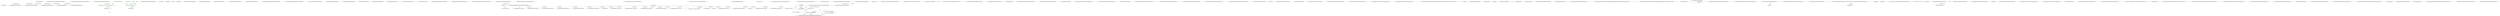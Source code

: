 digraph  {
d1 [cluster="Nancy.DefaultNancyBootstrapper.ConfigureApplicationContainer(TinyIoC.TinyIoCContainer)", color=green, community=0, label="this.AutoRegister(container)", prediction=0, span="25-25"];
d67 [label="Nancy.DefaultNancyBootstrapper", span=""];
d0 [cluster="Nancy.DefaultNancyBootstrapper.ConfigureApplicationContainer(TinyIoC.TinyIoCContainer)", label="Entry Nancy.DefaultNancyBootstrapper.ConfigureApplicationContainer(TinyIoC.TinyIoCContainer)", span="23-23"];
d2 [cluster="Nancy.DefaultNancyBootstrapper.ConfigureApplicationContainer(TinyIoC.TinyIoCContainer)", label="Exit Nancy.DefaultNancyBootstrapper.ConfigureApplicationContainer(TinyIoC.TinyIoCContainer)", span="23-23"];
d3 [cluster="Nancy.DefaultNancyBootstrapper.AutoRegister(TinyIoC.TinyIoCContainer)", label="Entry Nancy.DefaultNancyBootstrapper.AutoRegister(TinyIoC.TinyIoCContainer)", span="168-168"];
d55 [cluster="Nancy.DefaultNancyBootstrapper.AutoRegister(TinyIoC.TinyIoCContainer)", color=green, community=0, label="var assembly = typeof(NancyEngine).Assembly", prediction=1, span="170-170"];
d56 [cluster="Nancy.DefaultNancyBootstrapper.AutoRegister(TinyIoC.TinyIoCContainer)", color=green, community=0, label="var whitelist = new Type[] { }", prediction=1, span="172-172"];
d57 [cluster="Nancy.DefaultNancyBootstrapper.AutoRegister(TinyIoC.TinyIoCContainer)", color=green, community=0, label="container.AutoRegister(t => t.Assembly != assembly || whitelist.Any(wt => wt == t))", prediction=1, span="174-174"];
d61 [cluster="lambda expression", color=green, community=0, label="t.Assembly != assembly || whitelist.Any(wt => wt == t)", prediction=1, span="174-174"];
d58 [cluster="Nancy.DefaultNancyBootstrapper.AutoRegister(TinyIoC.TinyIoCContainer)", label="Exit Nancy.DefaultNancyBootstrapper.AutoRegister(TinyIoC.TinyIoCContainer)", span="168-168"];
d59 [cluster="Unk.AutoRegister", label="Entry Unk.AutoRegister", span=""];
d60 [cluster="lambda expression", label="Entry lambda expression", span="174-174"];
d68 [label=assembly, span=""];
d69 [label=whitelist, span=""];
d62 [cluster="lambda expression", label="Exit lambda expression", span="174-174"];
d63 [cluster="Unk.Any", label="Entry Unk.Any", span=""];
d64 [cluster="lambda expression", label="Entry lambda expression", span="174-174"];
d65 [cluster="lambda expression", color=green, community=0, label="wt == t", prediction=5, span="174-174"];
d70 [label="?", span=""];
d66 [cluster="lambda expression", label="Exit lambda expression", span="174-174"];
d5 [cluster="Nancy.DefaultNancyBootstrapper.GetEngineInternal()", label="return this.ApplicationContainer.Resolve<INancyEngine>();", span="34-34"];
d9 [cluster="Nancy.DefaultNancyBootstrapper.GetModuleKeyGenerator()", label="return this.ApplicationContainer.Resolve<IModuleKeyGenerator>();", span="43-43"];
d16 [cluster="Nancy.DefaultNancyBootstrapper.RegisterBootstrapperTypes(TinyIoC.TinyIoCContainer)", label="applicationContainer.Register<INancyModuleCatalog>(this)", span="63-63"];
d41 [cluster="Nancy.DefaultNancyBootstrapper.CreateRequestContainer()", label="return this.ApplicationContainer.GetChildContainer();", span="131-131"];
d45 [cluster="Nancy.DefaultNancyBootstrapper.GetStartupTasks()", label="return this.ApplicationContainer.ResolveAll<IStartup>(false);", span="140-140"];
d4 [cluster="Nancy.DefaultNancyBootstrapper.GetEngineInternal()", label="Entry Nancy.DefaultNancyBootstrapper.GetEngineInternal()", span="32-32"];
d6 [cluster="Nancy.DefaultNancyBootstrapper.GetEngineInternal()", label="Exit Nancy.DefaultNancyBootstrapper.GetEngineInternal()", span="32-32"];
d7 [cluster="TinyIoC.TinyIoCContainer.Resolve<ResolveType>()", label="Entry TinyIoC.TinyIoCContainer.Resolve<ResolveType>()", span="1119-1119"];
d8 [cluster="Nancy.DefaultNancyBootstrapper.GetModuleKeyGenerator()", label="Entry Nancy.DefaultNancyBootstrapper.GetModuleKeyGenerator()", span="41-41"];
d10 [cluster="Nancy.DefaultNancyBootstrapper.GetModuleKeyGenerator()", label="Exit Nancy.DefaultNancyBootstrapper.GetModuleKeyGenerator()", span="41-41"];
d15 [cluster="Nancy.DefaultNancyBootstrapper.RegisterBootstrapperTypes(TinyIoC.TinyIoCContainer)", label="Entry Nancy.DefaultNancyBootstrapper.RegisterBootstrapperTypes(TinyIoC.TinyIoCContainer)", span="61-61"];
d17 [cluster="Nancy.DefaultNancyBootstrapper.RegisterBootstrapperTypes(TinyIoC.TinyIoCContainer)", label="Exit Nancy.DefaultNancyBootstrapper.RegisterBootstrapperTypes(TinyIoC.TinyIoCContainer)", span="61-61"];
d18 [cluster="TinyIoC.TinyIoCContainer.Register<RegisterType>(RegisterType)", label="Entry TinyIoC.TinyIoCContainer.Register<RegisterType>(RegisterType)", span="877-877"];
d40 [cluster="Nancy.DefaultNancyBootstrapper.CreateRequestContainer()", label="Entry Nancy.DefaultNancyBootstrapper.CreateRequestContainer()", span="129-129"];
d42 [cluster="Nancy.DefaultNancyBootstrapper.CreateRequestContainer()", label="Exit Nancy.DefaultNancyBootstrapper.CreateRequestContainer()", span="129-129"];
d43 [cluster="TinyIoC.TinyIoCContainer.GetChildContainer()", label="Entry TinyIoC.TinyIoCContainer.GetChildContainer()", span="647-647"];
d44 [cluster="Nancy.DefaultNancyBootstrapper.GetStartupTasks()", label="Entry Nancy.DefaultNancyBootstrapper.GetStartupTasks()", span="138-138"];
d46 [cluster="Nancy.DefaultNancyBootstrapper.GetStartupTasks()", label="Exit Nancy.DefaultNancyBootstrapper.GetStartupTasks()", span="138-138"];
d47 [cluster="TinyIoC.TinyIoCContainer.ResolveAll<ResolveType>(bool)", label="Entry TinyIoC.TinyIoCContainer.ResolveAll<ResolveType>(bool)", span="1870-1870"];
d49 [cluster="Nancy.DefaultNancyBootstrapper.GetAllModules(TinyIoC.TinyIoCContainer)", label="return container.ResolveAll<NancyModule>(false);", span="150-150"];
d48 [cluster="Nancy.DefaultNancyBootstrapper.GetAllModules(TinyIoC.TinyIoCContainer)", label="Entry Nancy.DefaultNancyBootstrapper.GetAllModules(TinyIoC.TinyIoCContainer)", span="148-148"];
d50 [cluster="Nancy.DefaultNancyBootstrapper.GetAllModules(TinyIoC.TinyIoCContainer)", label="Exit Nancy.DefaultNancyBootstrapper.GetAllModules(TinyIoC.TinyIoCContainer)", span="148-148"];
m0_14 [cluster="Nancy.Testing.Browser.Delete(Nancy.Url, System.Action<Nancy.Testing.BrowserContext>)", file="TinyIoC.cs", label="Entry Nancy.Testing.Browser.Delete(Nancy.Url, System.Action<Nancy.Testing.BrowserContext>)", span="63-63"];
m0_15 [cluster="Nancy.Testing.Browser.Delete(Nancy.Url, System.Action<Nancy.Testing.BrowserContext>)", file="TinyIoC.cs", label="return this.HandleRequest(''DELETE'', url, browserContext);", span="65-65"];
m0_16 [cluster="Nancy.Testing.Browser.Delete(Nancy.Url, System.Action<Nancy.Testing.BrowserContext>)", file="TinyIoC.cs", label="Exit Nancy.Testing.Browser.Delete(Nancy.Url, System.Action<Nancy.Testing.BrowserContext>)", span="63-63"];
m0_18 [cluster="Nancy.Testing.Browser.Get(string, System.Action<Nancy.Testing.BrowserContext>)", file="TinyIoC.cs", label="Entry Nancy.Testing.Browser.Get(string, System.Action<Nancy.Testing.BrowserContext>)", span="74-74"];
m0_19 [cluster="Nancy.Testing.Browser.Get(string, System.Action<Nancy.Testing.BrowserContext>)", file="TinyIoC.cs", label="return this.HandleRequest(''GET'', path, browserContext);", span="76-76"];
m0_20 [cluster="Nancy.Testing.Browser.Get(string, System.Action<Nancy.Testing.BrowserContext>)", file="TinyIoC.cs", label="Exit Nancy.Testing.Browser.Get(string, System.Action<Nancy.Testing.BrowserContext>)", span="74-74"];
m0_61 [cluster="Nancy.INancyEngine.HandleRequest(Nancy.Request)", file="TinyIoC.cs", label="Entry Nancy.INancyEngine.HandleRequest(Nancy.Request)", span="15-15"];
m0_70 [cluster="System.Uri.Uri(string)", file="TinyIoC.cs", label="Entry System.Uri.Uri(string)", span="0-0"];
m0_45 [cluster="Nancy.Testing.Browser.Post(Nancy.Url, System.Action<Nancy.Testing.BrowserContext>)", file="TinyIoC.cs", label="Entry Nancy.Testing.Browser.Post(Nancy.Url, System.Action<Nancy.Testing.BrowserContext>)", span="173-173"];
m0_46 [cluster="Nancy.Testing.Browser.Post(Nancy.Url, System.Action<Nancy.Testing.BrowserContext>)", file="TinyIoC.cs", label="return this.HandleRequest(''POST'', url, browserContext);", span="175-175"];
m0_47 [cluster="Nancy.Testing.Browser.Post(Nancy.Url, System.Action<Nancy.Testing.BrowserContext>)", file="TinyIoC.cs", label="Exit Nancy.Testing.Browser.Post(Nancy.Url, System.Action<Nancy.Testing.BrowserContext>)", span="173-173"];
m0_88 [cluster="string.Format(string, object, object)", file="TinyIoC.cs", label="Entry string.Format(string, object, object)", span="0-0"];
m0_98 [cluster="Nancy.Testing.Browser.BuildRequestBody(Nancy.Testing.IBrowserContextValues)", file="TinyIoC.cs", label="Entry Nancy.Testing.Browser.BuildRequestBody(Nancy.Testing.IBrowserContextValues)", span="259-259"];
m0_99 [cluster="Nancy.Testing.Browser.BuildRequestBody(Nancy.Testing.IBrowserContextValues)", file="TinyIoC.cs", label="contextValues.Body != null", span="261-261"];
m0_101 [cluster="Nancy.Testing.Browser.BuildRequestBody(Nancy.Testing.IBrowserContextValues)", file="TinyIoC.cs", label="var useFormValues = !String.IsNullOrEmpty(contextValues.FormValues)", span="266-266"];
m0_102 [cluster="Nancy.Testing.Browser.BuildRequestBody(Nancy.Testing.IBrowserContextValues)", file="TinyIoC.cs", label="var bodyContents = useFormValues ? contextValues.FormValues : contextValues.BodyString", span="267-267"];
m0_104 [cluster="Nancy.Testing.Browser.BuildRequestBody(Nancy.Testing.IBrowserContextValues)", file="TinyIoC.cs", label="useFormValues && !contextValues.Headers.ContainsKey(''Content-Type'')", span="270-270"];
m0_105 [cluster="Nancy.Testing.Browser.BuildRequestBody(Nancy.Testing.IBrowserContextValues)", file="TinyIoC.cs", label="contextValues.Headers[''Content-Type''] = new[] { ''application/x-www-form-urlencoded'' }", span="272-272"];
m0_106 [cluster="Nancy.Testing.Browser.BuildRequestBody(Nancy.Testing.IBrowserContextValues)", file="TinyIoC.cs", label="contextValues.Body = new MemoryStream(bodyBytes)", span="275-275"];
m0_100 [cluster="Nancy.Testing.Browser.BuildRequestBody(Nancy.Testing.IBrowserContextValues)", file="TinyIoC.cs", label="return;", span="263-263"];
m0_103 [cluster="Nancy.Testing.Browser.BuildRequestBody(Nancy.Testing.IBrowserContextValues)", file="TinyIoC.cs", label="var bodyBytes = bodyContents != null ? Encoding.UTF8.GetBytes(bodyContents) : new byte[] { }", span="268-268"];
m0_107 [cluster="Nancy.Testing.Browser.BuildRequestBody(Nancy.Testing.IBrowserContextValues)", file="TinyIoC.cs", label="Exit Nancy.Testing.Browser.BuildRequestBody(Nancy.Testing.IBrowserContextValues)", span="259-259"];
m0_127 [cluster="Nancy.IO.RequestStream.FromStream(System.IO.Stream, long, bool)", file="TinyIoC.cs", label="Entry Nancy.IO.RequestStream.FromStream(System.IO.Stream, long, bool)", span="273-273"];
m0_129 [cluster="string.IsNullOrWhiteSpace(string)", file="TinyIoC.cs", label="Entry string.IsNullOrWhiteSpace(string)", span="0-0"];
m0_42 [cluster="Nancy.Testing.Browser.Post(string, System.Action<Nancy.Testing.BrowserContext>)", file="TinyIoC.cs", label="Entry Nancy.Testing.Browser.Post(string, System.Action<Nancy.Testing.BrowserContext>)", span="162-162"];
m0_43 [cluster="Nancy.Testing.Browser.Post(string, System.Action<Nancy.Testing.BrowserContext>)", file="TinyIoC.cs", label="return this.HandleRequest(''POST'', path, browserContext);", span="164-164"];
m0_44 [cluster="Nancy.Testing.Browser.Post(string, System.Action<Nancy.Testing.BrowserContext>)", file="TinyIoC.cs", label="Exit Nancy.Testing.Browser.Post(string, System.Action<Nancy.Testing.BrowserContext>)", span="162-162"];
m0_74 [cluster="Nancy.Testing.BrowserContext.HttpRequest()", file="TinyIoC.cs", label="Entry Nancy.Testing.BrowserContext.HttpRequest()", span="148-148"];
m0_10 [cluster="Nancy.Testing.Browser.Delete(string, System.Action<Nancy.Testing.BrowserContext>)", file="TinyIoC.cs", label="Entry Nancy.Testing.Browser.Delete(string, System.Action<Nancy.Testing.BrowserContext>)", span="52-52"];
m0_11 [cluster="Nancy.Testing.Browser.Delete(string, System.Action<Nancy.Testing.BrowserContext>)", file="TinyIoC.cs", label="return this.HandleRequest(''DELETE'', path, browserContext);", span="54-54"];
m0_12 [cluster="Nancy.Testing.Browser.Delete(string, System.Action<Nancy.Testing.BrowserContext>)", file="TinyIoC.cs", label="Exit Nancy.Testing.Browser.Delete(string, System.Action<Nancy.Testing.BrowserContext>)", span="52-52"];
m0_110 [cluster="System.IO.MemoryStream.MemoryStream(byte[])", file="TinyIoC.cs", label="Entry System.IO.MemoryStream.MemoryStream(byte[])", span="0-0"];
m0_33 [cluster="Nancy.Testing.Browser.Options(Nancy.Url, System.Action<Nancy.Testing.BrowserContext>)", file="TinyIoC.cs", label="Entry Nancy.Testing.Browser.Options(Nancy.Url, System.Action<Nancy.Testing.BrowserContext>)", span="129-129"];
m0_34 [cluster="Nancy.Testing.Browser.Options(Nancy.Url, System.Action<Nancy.Testing.BrowserContext>)", file="TinyIoC.cs", label="return this.HandleRequest(''OPTIONS'', url, browserContext);", span="131-131"];
m0_35 [cluster="Nancy.Testing.Browser.Options(Nancy.Url, System.Action<Nancy.Testing.BrowserContext>)", file="TinyIoC.cs", label="Exit Nancy.Testing.Browser.Options(Nancy.Url, System.Action<Nancy.Testing.BrowserContext>)", span="129-129"];
m0_24 [cluster="Nancy.Testing.Browser.Head(string, System.Action<Nancy.Testing.BrowserContext>)", file="TinyIoC.cs", label="Entry Nancy.Testing.Browser.Head(string, System.Action<Nancy.Testing.BrowserContext>)", span="96-96"];
m0_25 [cluster="Nancy.Testing.Browser.Head(string, System.Action<Nancy.Testing.BrowserContext>)", file="TinyIoC.cs", label="return this.HandleRequest(''HEAD'', path, browserContext);", span="98-98"];
m0_26 [cluster="Nancy.Testing.Browser.Head(string, System.Action<Nancy.Testing.BrowserContext>)", file="TinyIoC.cs", label="Exit Nancy.Testing.Browser.Head(string, System.Action<Nancy.Testing.BrowserContext>)", span="96-96"];
m0_60 [cluster="Nancy.Testing.BrowserResponse.BrowserResponse(Nancy.NancyContext, Nancy.Testing.Browser)", file="TinyIoC.cs", label="Entry Nancy.Testing.BrowserResponse.BrowserResponse(Nancy.NancyContext, Nancy.Testing.Browser)", span="22-22"];
m0_68 [cluster="System.Uri.IsWellFormedUriString(string, System.UriKind)", file="TinyIoC.cs", label="Entry System.Uri.IsWellFormedUriString(string, System.UriKind)", span="0-0"];
m0_69 [cluster="Nancy.Url.Url()", file="TinyIoC.cs", label="Entry Nancy.Url.Url()", span="17-17"];
m0_81 [cluster="System.Collections.Generic.IEnumerable<TSource>.Any<TSource>()", file="TinyIoC.cs", label="Entry System.Collections.Generic.IEnumerable<TSource>.Any<TSource>()", span="0-0"];
m0_87 [cluster="Nancy.Helpers.HttpUtility.UrlEncode(string)", file="TinyIoC.cs", label="Entry Nancy.Helpers.HttpUtility.UrlEncode(string)", span="378-378"];
m0_97 [cluster="System.Collections.Generic.IDictionary<TKey, TValue>.Remove(TKey)", file="TinyIoC.cs", label="Entry System.Collections.Generic.IDictionary<TKey, TValue>.Remove(TKey)", span="0-0"];
m0_48 [cluster="Nancy.Testing.Browser.Put(string, System.Action<Nancy.Testing.BrowserContext>)", file="TinyIoC.cs", label="Entry Nancy.Testing.Browser.Put(string, System.Action<Nancy.Testing.BrowserContext>)", span="184-184"];
m0_49 [cluster="Nancy.Testing.Browser.Put(string, System.Action<Nancy.Testing.BrowserContext>)", file="TinyIoC.cs", label="return this.HandleRequest(''PUT'', path, browserContext);", span="186-186"];
m0_50 [cluster="Nancy.Testing.Browser.Put(string, System.Action<Nancy.Testing.BrowserContext>)", file="TinyIoC.cs", label="Exit Nancy.Testing.Browser.Put(string, System.Action<Nancy.Testing.BrowserContext>)", span="184-184"];
m0_39 [cluster="Nancy.Testing.Browser.Patch(Nancy.Url, System.Action<Nancy.Testing.BrowserContext>)", file="TinyIoC.cs", label="Entry Nancy.Testing.Browser.Patch(Nancy.Url, System.Action<Nancy.Testing.BrowserContext>)", span="151-151"];
m0_40 [cluster="Nancy.Testing.Browser.Patch(Nancy.Url, System.Action<Nancy.Testing.BrowserContext>)", file="TinyIoC.cs", label="return this.HandleRequest(''PATCH'', url, browserContext);", span="153-153"];
m0_41 [cluster="Nancy.Testing.Browser.Patch(Nancy.Url, System.Action<Nancy.Testing.BrowserContext>)", file="TinyIoC.cs", label="Exit Nancy.Testing.Browser.Patch(Nancy.Url, System.Action<Nancy.Testing.BrowserContext>)", span="151-151"];
m0_130 [cluster="Nancy.Request.Request(string, Nancy.Url, Nancy.IO.RequestStream, System.Collections.Generic.IDictionary<string, System.Collections.Generic.IEnumerable<string>>, string, byte[])", file="TinyIoC.cs", label="Entry Nancy.Request.Request(string, Nancy.Url, Nancy.IO.RequestStream, System.Collections.Generic.IDictionary<string, System.Collections.Generic.IEnumerable<string>>, string, byte[])", span="44-44"];
m0_83 [cluster="Unk.Header", file="TinyIoC.cs", label="Entry Unk.Header", span=""];
m0_9 [cluster="Nancy.Bootstrapper.INancyBootstrapper.GetEngine()", file="TinyIoC.cs", label="Entry Nancy.Bootstrapper.INancyBootstrapper.GetEngine()", span="18-18"];
m0_126 [cluster="System.Action<T>.Invoke(T)", file="TinyIoC.cs", label="Entry System.Action<T>.Invoke(T)", span="0-0"];
m0_82 [cluster="Unk.Aggregate", file="TinyIoC.cs", label="Entry Unk.Aggregate", span=""];
m0_62 [cluster="Nancy.Testing.Browser.CaptureCookies(Nancy.Testing.BrowserResponse)", file="TinyIoC.cs", label="Entry Nancy.Testing.Browser.CaptureCookies(Nancy.Testing.BrowserResponse)", span="239-239"];
m0_89 [cluster="Nancy.Testing.Browser.CaptureCookies(Nancy.Testing.BrowserResponse)", file="TinyIoC.cs", label="response.Cookies == null || !response.Cookies.Any()", span="241-241"];
m0_91 [cluster="Nancy.Testing.Browser.CaptureCookies(Nancy.Testing.BrowserResponse)", file="TinyIoC.cs", label="response.Cookies", span="246-246"];
m0_90 [cluster="Nancy.Testing.Browser.CaptureCookies(Nancy.Testing.BrowserResponse)", file="TinyIoC.cs", label="return;", span="243-243"];
m0_92 [cluster="Nancy.Testing.Browser.CaptureCookies(Nancy.Testing.BrowserResponse)", file="TinyIoC.cs", label="string.IsNullOrEmpty(cookie.Value)", span="248-248"];
m0_93 [cluster="Nancy.Testing.Browser.CaptureCookies(Nancy.Testing.BrowserResponse)", file="TinyIoC.cs", label="this.cookies.Remove(cookie.Name)", span="250-250"];
m0_94 [cluster="Nancy.Testing.Browser.CaptureCookies(Nancy.Testing.BrowserResponse)", file="TinyIoC.cs", label="this.cookies[cookie.Name] = cookie.Value", span="254-254"];
m0_95 [cluster="Nancy.Testing.Browser.CaptureCookies(Nancy.Testing.BrowserResponse)", file="TinyIoC.cs", label="Exit Nancy.Testing.Browser.CaptureCookies(Nancy.Testing.BrowserResponse)", span="239-239"];
m0_8 [cluster="Nancy.Bootstrapper.INancyBootstrapper.Initialise()", file="TinyIoC.cs", label="Entry Nancy.Bootstrapper.INancyBootstrapper.Initialise()", span="12-12"];
m0_128 [cluster="System.Security.Cryptography.X509Certificates.X509Certificate.GetRawCertData()", file="TinyIoC.cs", label="Entry System.Security.Cryptography.X509Certificates.X509Certificate.GetRawCertData()", span="0-0"];
m0_0 [cluster="Nancy.Testing.Browser.Browser(System.Action<Nancy.Testing.ConfigurableBootstrapper.ConfigurableBootstrapperConfigurator>, System.Action<Nancy.Testing.BrowserContext>)", file="TinyIoC.cs", label="Entry Nancy.Testing.Browser.Browser(System.Action<Nancy.Testing.ConfigurableBootstrapper.ConfigurableBootstrapperConfigurator>, System.Action<Nancy.Testing.BrowserContext>)", span="28-28"];
m0_1 [cluster="Nancy.Testing.Browser.Browser(System.Action<Nancy.Testing.ConfigurableBootstrapper.ConfigurableBootstrapperConfigurator>, System.Action<Nancy.Testing.BrowserContext>)", file="TinyIoC.cs", label="Exit Nancy.Testing.Browser.Browser(System.Action<Nancy.Testing.ConfigurableBootstrapper.ConfigurableBootstrapperConfigurator>, System.Action<Nancy.Testing.BrowserContext>)", span="28-28"];
m0_96 [cluster="string.IsNullOrEmpty(string)", file="TinyIoC.cs", label="Entry string.IsNullOrEmpty(string)", span="0-0"];
m0_13 [cluster="Nancy.Testing.Browser.HandleRequest(string, string, System.Action<Nancy.Testing.BrowserContext>)", file="TinyIoC.cs", label="Entry Nancy.Testing.Browser.HandleRequest(string, string, System.Action<Nancy.Testing.BrowserContext>)", span="213-213"];
m0_65 [cluster="Nancy.Testing.Browser.HandleRequest(string, string, System.Action<Nancy.Testing.BrowserContext>)", file="TinyIoC.cs", label="var url = Uri.IsWellFormedUriString(path, UriKind.Relative)\r\n                          ? new Url {Path = path}\r\n                          : (Url)new Uri(path)", span="215-217"];
m0_66 [cluster="Nancy.Testing.Browser.HandleRequest(string, string, System.Action<Nancy.Testing.BrowserContext>)", file="TinyIoC.cs", label="return HandleRequest(method, url, browserContext);", span="219-219"];
m0_67 [cluster="Nancy.Testing.Browser.HandleRequest(string, string, System.Action<Nancy.Testing.BrowserContext>)", file="TinyIoC.cs", label="Exit Nancy.Testing.Browser.HandleRequest(string, string, System.Action<Nancy.Testing.BrowserContext>)", span="213-213"];
m0_17 [cluster="Nancy.Testing.Browser.HandleRequest(string, Nancy.Url, System.Action<Nancy.Testing.BrowserContext>)", file="TinyIoC.cs", label="Entry Nancy.Testing.Browser.HandleRequest(string, Nancy.Url, System.Action<Nancy.Testing.BrowserContext>)", span="201-201"];
m0_54 [cluster="Nancy.Testing.Browser.HandleRequest(string, Nancy.Url, System.Action<Nancy.Testing.BrowserContext>)", file="TinyIoC.cs", label="var request =\r\n                CreateRequest(method, url, browserContext ?? (with => {}))", span="203-204"];
m0_55 [cluster="Nancy.Testing.Browser.HandleRequest(string, Nancy.Url, System.Action<Nancy.Testing.BrowserContext>)", file="TinyIoC.cs", label="var response = new BrowserResponse(this.engine.HandleRequest(request), this)", span="206-206"];
m0_56 [cluster="Nancy.Testing.Browser.HandleRequest(string, Nancy.Url, System.Action<Nancy.Testing.BrowserContext>)", file="TinyIoC.cs", label="this.CaptureCookies(response)", span="208-208"];
m0_57 [cluster="Nancy.Testing.Browser.HandleRequest(string, Nancy.Url, System.Action<Nancy.Testing.BrowserContext>)", file="TinyIoC.cs", label="return response;", span="210-210"];
m0_58 [cluster="Nancy.Testing.Browser.HandleRequest(string, Nancy.Url, System.Action<Nancy.Testing.BrowserContext>)", file="TinyIoC.cs", label="Exit Nancy.Testing.Browser.HandleRequest(string, Nancy.Url, System.Action<Nancy.Testing.BrowserContext>)", span="201-201"];
m0_109 [cluster="System.Collections.Generic.IDictionary<TKey, TValue>.ContainsKey(TKey)", file="TinyIoC.cs", label="Entry System.Collections.Generic.IDictionary<TKey, TValue>.ContainsKey(TKey)", span="0-0"];
m0_84 [cluster="lambda expression", file="TinyIoC.cs", label="Entry lambda expression", span="234-234"];
m0_63 [cluster="lambda expression", file="TinyIoC.cs", label="Entry lambda expression", span="204-204"];
m0_64 [cluster="lambda expression", file="TinyIoC.cs", label="Exit lambda expression", span="204-204"];
m0_85 [cluster="lambda expression", file="TinyIoC.cs", label="current + string.Format(''{0}={1};'', HttpUtility.UrlEncode(cookie.Key), HttpUtility.UrlEncode(cookie.Value))", span="234-234"];
m0_86 [cluster="lambda expression", file="TinyIoC.cs", label="Exit lambda expression", span="234-234"];
m0_75 [cluster="Nancy.Testing.Browser.SetCookies(Nancy.Testing.BrowserContext)", file="TinyIoC.cs", label="Entry Nancy.Testing.Browser.SetCookies(Nancy.Testing.BrowserContext)", span="227-227"];
m0_76 [cluster="Nancy.Testing.Browser.SetCookies(Nancy.Testing.BrowserContext)", file="TinyIoC.cs", label="!this.cookies.Any()", span="229-229"];
m0_79 [cluster="Nancy.Testing.Browser.SetCookies(Nancy.Testing.BrowserContext)", file="TinyIoC.cs", label="context.Header(''Cookie'', cookieString)", span="236-236"];
m0_77 [cluster="Nancy.Testing.Browser.SetCookies(Nancy.Testing.BrowserContext)", file="TinyIoC.cs", label="return;", span="231-231"];
m0_78 [cluster="Nancy.Testing.Browser.SetCookies(Nancy.Testing.BrowserContext)", file="TinyIoC.cs", label="var cookieString = this.cookies.Aggregate(string.Empty, (current, cookie) => current + string.Format(''{0}={1};'', HttpUtility.UrlEncode(cookie.Key), HttpUtility.UrlEncode(cookie.Value)))", span="234-234"];
m0_80 [cluster="Nancy.Testing.Browser.SetCookies(Nancy.Testing.BrowserContext)", file="TinyIoC.cs", label="Exit Nancy.Testing.Browser.SetCookies(Nancy.Testing.BrowserContext)", span="227-227"];
m0_71 [cluster="Nancy.Testing.Browser.DefaultBrowserContext(Nancy.Testing.BrowserContext)", file="TinyIoC.cs", label="Entry Nancy.Testing.Browser.DefaultBrowserContext(Nancy.Testing.BrowserContext)", span="222-222"];
m0_72 [cluster="Nancy.Testing.Browser.DefaultBrowserContext(Nancy.Testing.BrowserContext)", file="TinyIoC.cs", label="context.HttpRequest()", span="224-224"];
m0_73 [cluster="Nancy.Testing.Browser.DefaultBrowserContext(Nancy.Testing.BrowserContext)", file="TinyIoC.cs", label="Exit Nancy.Testing.Browser.DefaultBrowserContext(Nancy.Testing.BrowserContext)", span="222-222"];
m0_21 [cluster="Nancy.Testing.Browser.Get(Nancy.Url, System.Action<Nancy.Testing.BrowserContext>)", file="TinyIoC.cs", label="Entry Nancy.Testing.Browser.Get(Nancy.Url, System.Action<Nancy.Testing.BrowserContext>)", span="85-85"];
m0_22 [cluster="Nancy.Testing.Browser.Get(Nancy.Url, System.Action<Nancy.Testing.BrowserContext>)", file="TinyIoC.cs", label="return this.HandleRequest(''GET'', url, browserContext);", span="87-87"];
m0_23 [cluster="Nancy.Testing.Browser.Get(Nancy.Url, System.Action<Nancy.Testing.BrowserContext>)", file="TinyIoC.cs", label="Exit Nancy.Testing.Browser.Get(Nancy.Url, System.Action<Nancy.Testing.BrowserContext>)", span="85-85"];
m0_108 [cluster="System.Text.Encoding.GetBytes(string)", file="TinyIoC.cs", label="Entry System.Text.Encoding.GetBytes(string)", span="0-0"];
m0_30 [cluster="Nancy.Testing.Browser.Options(string, System.Action<Nancy.Testing.BrowserContext>)", file="TinyIoC.cs", label="Entry Nancy.Testing.Browser.Options(string, System.Action<Nancy.Testing.BrowserContext>)", span="118-118"];
m0_31 [cluster="Nancy.Testing.Browser.Options(string, System.Action<Nancy.Testing.BrowserContext>)", file="TinyIoC.cs", label="return this.HandleRequest(''OPTIONS'', path, browserContext);", span="120-120"];
m0_32 [cluster="Nancy.Testing.Browser.Options(string, System.Action<Nancy.Testing.BrowserContext>)", file="TinyIoC.cs", label="Exit Nancy.Testing.Browser.Options(string, System.Action<Nancy.Testing.BrowserContext>)", span="118-118"];
m0_59 [cluster="Nancy.Testing.Browser.CreateRequest(string, Nancy.Url, System.Action<Nancy.Testing.BrowserContext>)", file="TinyIoC.cs", label="Entry Nancy.Testing.Browser.CreateRequest(string, Nancy.Url, System.Action<Nancy.Testing.BrowserContext>)", span="278-278"];
m0_111 [cluster="Nancy.Testing.Browser.CreateRequest(string, Nancy.Url, System.Action<Nancy.Testing.BrowserContext>)", file="TinyIoC.cs", label="var context =\r\n                new BrowserContext()", span="280-281"];
m0_114 [cluster="Nancy.Testing.Browser.CreateRequest(string, Nancy.Url, System.Action<Nancy.Testing.BrowserContext>)", file="TinyIoC.cs", label="browserContext.Invoke(context)", span="286-286"];
m0_119 [cluster="Nancy.Testing.Browser.CreateRequest(string, Nancy.Url, System.Action<Nancy.Testing.BrowserContext>)", file="TinyIoC.cs", label="var requestUrl = url", span="300-300"];
m0_122 [cluster="Nancy.Testing.Browser.CreateRequest(string, Nancy.Url, System.Action<Nancy.Testing.BrowserContext>)", file="TinyIoC.cs", label="requestUrl.Query = string.IsNullOrWhiteSpace(url.Query) ? (contextValues.QueryString ?? string.Empty) : url.Query", span="303-303"];
m0_123 [cluster="Nancy.Testing.Browser.CreateRequest(string, Nancy.Url, System.Action<Nancy.Testing.BrowserContext>)", file="TinyIoC.cs", label="return new Request(method, requestUrl, requestStream, contextValues.Headers, contextValues.UserHostAddress, certBytes);", span="305-305"];
m0_112 [cluster="Nancy.Testing.Browser.CreateRequest(string, Nancy.Url, System.Action<Nancy.Testing.BrowserContext>)", file="TinyIoC.cs", label="this.SetCookies(context)", span="283-283"];
m0_113 [cluster="Nancy.Testing.Browser.CreateRequest(string, Nancy.Url, System.Action<Nancy.Testing.BrowserContext>)", file="TinyIoC.cs", label="defaultBrowserContext.Invoke(context)", span="285-285"];
m0_115 [cluster="Nancy.Testing.Browser.CreateRequest(string, Nancy.Url, System.Action<Nancy.Testing.BrowserContext>)", file="TinyIoC.cs", label="var contextValues =\r\n                (IBrowserContextValues)context", span="288-289"];
m0_116 [cluster="Nancy.Testing.Browser.CreateRequest(string, Nancy.Url, System.Action<Nancy.Testing.BrowserContext>)", file="TinyIoC.cs", label="BuildRequestBody(contextValues)", span="291-291"];
m0_117 [cluster="Nancy.Testing.Browser.CreateRequest(string, Nancy.Url, System.Action<Nancy.Testing.BrowserContext>)", file="TinyIoC.cs", label="var requestStream =\r\n                RequestStream.FromStream(contextValues.Body, 0, true)", span="293-294"];
m0_118 [cluster="Nancy.Testing.Browser.CreateRequest(string, Nancy.Url, System.Action<Nancy.Testing.BrowserContext>)", file="TinyIoC.cs", label="var certBytes = (contextValues.ClientCertificate == null) ?\r\n                new byte[] { } :\r\n                contextValues.ClientCertificate.GetRawCertData()", span="296-298"];
m0_120 [cluster="Nancy.Testing.Browser.CreateRequest(string, Nancy.Url, System.Action<Nancy.Testing.BrowserContext>)", file="TinyIoC.cs", label="requestUrl.Scheme = string.IsNullOrWhiteSpace(contextValues.Protocol) ? requestUrl.Scheme : contextValues.Protocol", span="301-301"];
m0_121 [cluster="Nancy.Testing.Browser.CreateRequest(string, Nancy.Url, System.Action<Nancy.Testing.BrowserContext>)", file="TinyIoC.cs", label="requestUrl.HostName = string.IsNullOrWhiteSpace(contextValues.HostName) ? requestUrl.HostName : contextValues.HostName", span="302-302"];
m0_124 [cluster="Nancy.Testing.Browser.CreateRequest(string, Nancy.Url, System.Action<Nancy.Testing.BrowserContext>)", file="TinyIoC.cs", label="Exit Nancy.Testing.Browser.CreateRequest(string, Nancy.Url, System.Action<Nancy.Testing.BrowserContext>)", span="278-278"];
m0_27 [cluster="Nancy.Testing.Browser.Head(Nancy.Url, System.Action<Nancy.Testing.BrowserContext>)", file="TinyIoC.cs", label="Entry Nancy.Testing.Browser.Head(Nancy.Url, System.Action<Nancy.Testing.BrowserContext>)", span="107-107"];
m0_28 [cluster="Nancy.Testing.Browser.Head(Nancy.Url, System.Action<Nancy.Testing.BrowserContext>)", file="TinyIoC.cs", label="return this.HandleRequest(''HEAD'', url, browserContext);", span="109-109"];
m0_29 [cluster="Nancy.Testing.Browser.Head(Nancy.Url, System.Action<Nancy.Testing.BrowserContext>)", file="TinyIoC.cs", label="Exit Nancy.Testing.Browser.Head(Nancy.Url, System.Action<Nancy.Testing.BrowserContext>)", span="107-107"];
m0_125 [cluster="Nancy.Testing.BrowserContext.BrowserContext()", file="TinyIoC.cs", label="Entry Nancy.Testing.BrowserContext.BrowserContext()", span="19-19"];
m0_36 [cluster="Nancy.Testing.Browser.Patch(string, System.Action<Nancy.Testing.BrowserContext>)", file="TinyIoC.cs", label="Entry Nancy.Testing.Browser.Patch(string, System.Action<Nancy.Testing.BrowserContext>)", span="140-140"];
m0_37 [cluster="Nancy.Testing.Browser.Patch(string, System.Action<Nancy.Testing.BrowserContext>)", file="TinyIoC.cs", label="return this.HandleRequest(''PATCH'', path, browserContext);", span="142-142"];
m0_38 [cluster="Nancy.Testing.Browser.Patch(string, System.Action<Nancy.Testing.BrowserContext>)", file="TinyIoC.cs", label="Exit Nancy.Testing.Browser.Patch(string, System.Action<Nancy.Testing.BrowserContext>)", span="140-140"];
m0_2 [cluster="Nancy.Testing.Browser.Browser(Nancy.Bootstrapper.INancyBootstrapper, System.Action<Nancy.Testing.BrowserContext>)", file="TinyIoC.cs", label="Entry Nancy.Testing.Browser.Browser(Nancy.Bootstrapper.INancyBootstrapper, System.Action<Nancy.Testing.BrowserContext>)", span="38-38"];
m0_3 [cluster="Nancy.Testing.Browser.Browser(Nancy.Bootstrapper.INancyBootstrapper, System.Action<Nancy.Testing.BrowserContext>)", file="TinyIoC.cs", label="this.bootstrapper = bootstrapper", span="40-40"];
m0_6 [cluster="Nancy.Testing.Browser.Browser(Nancy.Bootstrapper.INancyBootstrapper, System.Action<Nancy.Testing.BrowserContext>)", file="TinyIoC.cs", label="this.defaultBrowserContext = defaults ?? this.DefaultBrowserContext", span="43-43"];
m0_4 [cluster="Nancy.Testing.Browser.Browser(Nancy.Bootstrapper.INancyBootstrapper, System.Action<Nancy.Testing.BrowserContext>)", file="TinyIoC.cs", label="this.bootstrapper.Initialise()", span="41-41"];
m0_5 [cluster="Nancy.Testing.Browser.Browser(Nancy.Bootstrapper.INancyBootstrapper, System.Action<Nancy.Testing.BrowserContext>)", file="TinyIoC.cs", label="this.engine = this.bootstrapper.GetEngine()", span="42-42"];
m0_7 [cluster="Nancy.Testing.Browser.Browser(Nancy.Bootstrapper.INancyBootstrapper, System.Action<Nancy.Testing.BrowserContext>)", file="TinyIoC.cs", label="Exit Nancy.Testing.Browser.Browser(Nancy.Bootstrapper.INancyBootstrapper, System.Action<Nancy.Testing.BrowserContext>)", span="38-38"];
m0_51 [cluster="Nancy.Testing.Browser.Put(Nancy.Url, System.Action<Nancy.Testing.BrowserContext>)", file="TinyIoC.cs", label="Entry Nancy.Testing.Browser.Put(Nancy.Url, System.Action<Nancy.Testing.BrowserContext>)", span="196-196"];
m0_52 [cluster="Nancy.Testing.Browser.Put(Nancy.Url, System.Action<Nancy.Testing.BrowserContext>)", file="TinyIoC.cs", label="return this.HandleRequest(''PUT'', url, browserContext);", span="198-198"];
m0_53 [cluster="Nancy.Testing.Browser.Put(Nancy.Url, System.Action<Nancy.Testing.BrowserContext>)", file="TinyIoC.cs", label="Exit Nancy.Testing.Browser.Put(Nancy.Url, System.Action<Nancy.Testing.BrowserContext>)", span="196-196"];
m0_131 [file="TinyIoC.cs", label="Nancy.Testing.Browser", span=""];
d67 -> d1  [color=green, key=1, label="Nancy.DefaultNancyBootstrapper", style=dashed];
d67 -> d5  [color=darkseagreen4, key=1, label="Nancy.DefaultNancyBootstrapper", style=dashed];
d67 -> d9  [color=darkseagreen4, key=1, label="Nancy.DefaultNancyBootstrapper", style=dashed];
d67 -> d16  [color=darkseagreen4, key=1, label="Nancy.DefaultNancyBootstrapper", style=dashed];
d67 -> d41  [color=darkseagreen4, key=1, label="Nancy.DefaultNancyBootstrapper", style=dashed];
d67 -> d45  [color=darkseagreen4, key=1, label="Nancy.DefaultNancyBootstrapper", style=dashed];
d3 -> d57  [color=green, key=1, label="TinyIoC.TinyIoCContainer", style=dashed];
d55 -> d57  [color=green, key=1, label=assembly, style=dashed];
d55 -> d61  [color=green, key=1, label=assembly, style=dashed];
d56 -> d61  [color=green, key=1, label=whitelist, style=dashed];
d57 -> d60  [color=green, key=1, label="lambda expression", style=dashed];
d61 -> d64  [color=green, key=1, label="lambda expression", style=dashed];
d60 -> d65  [color=green, key=1, label="?", style=dashed];
d68 -> d61  [color=green, key=1, label=assembly, style=dashed];
d69 -> d61  [color=green, key=1, label=whitelist, style=dashed];
d70 -> d65  [color=green, key=1, label="?", style=dashed];
m0_98 -> m0_104  [color=darkseagreen4, key=1, label="Nancy.Testing.IBrowserContextValues", style=dashed];
m0_101 -> m0_104  [color=darkseagreen4, key=1, label=useFormValues, style=dashed];
m0_62 -> m0_91  [color=darkseagreen4, key=1, label="Nancy.Testing.BrowserResponse", style=dashed];
m0_91 -> m0_93  [color=darkseagreen4, key=1, label=cookie, style=dashed];
m0_13 -> m0_66  [color=darkseagreen4, key=1, label=string, style=dashed];
m0_55 -> m0_57  [color=darkseagreen4, key=1, label=response, style=dashed];
m0_85 -> m0_85  [color=darkseagreen4, key=1, label="System.Collections.Generic.KeyValuePair<string, string>", style=dashed];
m0_75 -> m0_79  [color=darkseagreen4, key=1, label="Nancy.Testing.BrowserContext", style=dashed];
m0_78 -> m0_84  [color=darkseagreen4, key=1, label="lambda expression", style=dashed];
m0_59 -> m0_114  [color=darkseagreen4, key=1, label="System.Action<Nancy.Testing.BrowserContext>", style=dashed];
m0_59 -> m0_123  [color=darkseagreen4, key=1, label=string, style=dashed];
m0_111 -> m0_113  [color=darkseagreen4, key=1, label=context, style=dashed];
m0_111 -> m0_114  [color=darkseagreen4, key=1, label=context, style=dashed];
m0_111 -> m0_115  [color=darkseagreen4, key=1, label=context, style=dashed];
m0_119 -> m0_123  [color=darkseagreen4, key=1, label=requestUrl, style=dashed];
m0_115 -> m0_117  [color=darkseagreen4, key=1, label=contextValues, style=dashed];
m0_115 -> m0_123  [color=darkseagreen4, key=1, label=contextValues, style=dashed];
m0_117 -> m0_123  [color=darkseagreen4, key=1, label=requestStream, style=dashed];
m0_118 -> m0_123  [color=darkseagreen4, key=1, label=certBytes, style=dashed];
m0_131 -> m0_4  [color=darkseagreen4, key=1, label="Nancy.Testing.Browser", style=dashed];
m0_131 -> m0_11  [color=darkseagreen4, key=1, label="Nancy.Testing.Browser", style=dashed];
m0_131 -> m0_15  [color=darkseagreen4, key=1, label="Nancy.Testing.Browser", style=dashed];
m0_131 -> m0_19  [color=darkseagreen4, key=1, label="Nancy.Testing.Browser", style=dashed];
m0_131 -> m0_22  [color=darkseagreen4, key=1, label="Nancy.Testing.Browser", style=dashed];
m0_131 -> m0_25  [color=darkseagreen4, key=1, label="Nancy.Testing.Browser", style=dashed];
m0_131 -> m0_28  [color=darkseagreen4, key=1, label="Nancy.Testing.Browser", style=dashed];
m0_131 -> m0_31  [color=darkseagreen4, key=1, label="Nancy.Testing.Browser", style=dashed];
m0_131 -> m0_34  [color=darkseagreen4, key=1, label="Nancy.Testing.Browser", style=dashed];
m0_131 -> m0_37  [color=darkseagreen4, key=1, label="Nancy.Testing.Browser", style=dashed];
m0_131 -> m0_40  [color=darkseagreen4, key=1, label="Nancy.Testing.Browser", style=dashed];
m0_131 -> m0_43  [color=darkseagreen4, key=1, label="Nancy.Testing.Browser", style=dashed];
m0_131 -> m0_46  [color=darkseagreen4, key=1, label="Nancy.Testing.Browser", style=dashed];
m0_131 -> m0_49  [color=darkseagreen4, key=1, label="Nancy.Testing.Browser", style=dashed];
m0_131 -> m0_52  [color=darkseagreen4, key=1, label="Nancy.Testing.Browser", style=dashed];
m0_131 -> m0_54  [color=darkseagreen4, key=1, label="Nancy.Testing.Browser", style=dashed];
m0_131 -> m0_56  [color=darkseagreen4, key=1, label="Nancy.Testing.Browser", style=dashed];
m0_131 -> m0_66  [color=darkseagreen4, key=1, label="Nancy.Testing.Browser", style=dashed];
m0_131 -> m0_76  [color=darkseagreen4, key=1, label="Nancy.Testing.Browser", style=dashed];
m0_131 -> m0_93  [color=darkseagreen4, key=1, label="Nancy.Testing.Browser", style=dashed];
m0_131 -> m0_112  [color=darkseagreen4, key=1, label="Nancy.Testing.Browser", style=dashed];
m0_131 -> m0_113  [color=darkseagreen4, key=1, label="Nancy.Testing.Browser", style=dashed];
}
